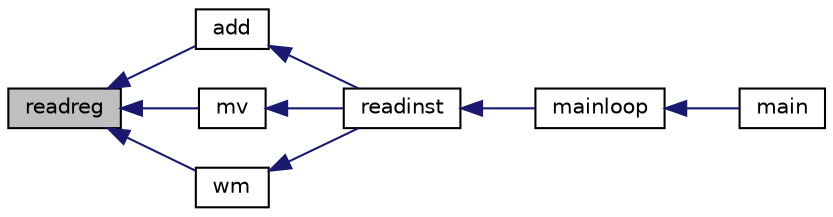 digraph "readreg"
{
  edge [fontname="Helvetica",fontsize="10",labelfontname="Helvetica",labelfontsize="10"];
  node [fontname="Helvetica",fontsize="10",shape=record];
  rankdir="LR";
  Node1 [label="readreg",height=0.2,width=0.4,color="black", fillcolor="grey75", style="filled", fontcolor="black"];
  Node1 -> Node2 [dir="back",color="midnightblue",fontsize="10",style="solid",fontname="Helvetica"];
  Node2 [label="add",height=0.2,width=0.4,color="black", fillcolor="white", style="filled",URL="$vm4_8h.html#a935113ea54812085a35f158c4b86cc14"];
  Node2 -> Node3 [dir="back",color="midnightblue",fontsize="10",style="solid",fontname="Helvetica"];
  Node3 [label="readinst",height=0.2,width=0.4,color="black", fillcolor="white", style="filled",URL="$vm4_8h.html#a0ad739c159f77841a39ee96cf6240a80"];
  Node3 -> Node4 [dir="back",color="midnightblue",fontsize="10",style="solid",fontname="Helvetica"];
  Node4 [label="mainloop",height=0.2,width=0.4,color="black", fillcolor="white", style="filled",URL="$vm4_8h.html#a0090e0e2a47c2121e364f3cc27da1649"];
  Node4 -> Node5 [dir="back",color="midnightblue",fontsize="10",style="solid",fontname="Helvetica"];
  Node5 [label="main",height=0.2,width=0.4,color="black", fillcolor="white", style="filled",URL="$main_8c.html#a3c04138a5bfe5d72780bb7e82a18e627"];
  Node1 -> Node6 [dir="back",color="midnightblue",fontsize="10",style="solid",fontname="Helvetica"];
  Node6 [label="mv",height=0.2,width=0.4,color="black", fillcolor="white", style="filled",URL="$vm4_8h.html#adfd8f577ac38a44e70336f84a72baf94"];
  Node6 -> Node3 [dir="back",color="midnightblue",fontsize="10",style="solid",fontname="Helvetica"];
  Node1 -> Node7 [dir="back",color="midnightblue",fontsize="10",style="solid",fontname="Helvetica"];
  Node7 [label="wm",height=0.2,width=0.4,color="black", fillcolor="white", style="filled",URL="$vm4_8h.html#ac13b2f531b8734a92425c5123961570a"];
  Node7 -> Node3 [dir="back",color="midnightblue",fontsize="10",style="solid",fontname="Helvetica"];
}
